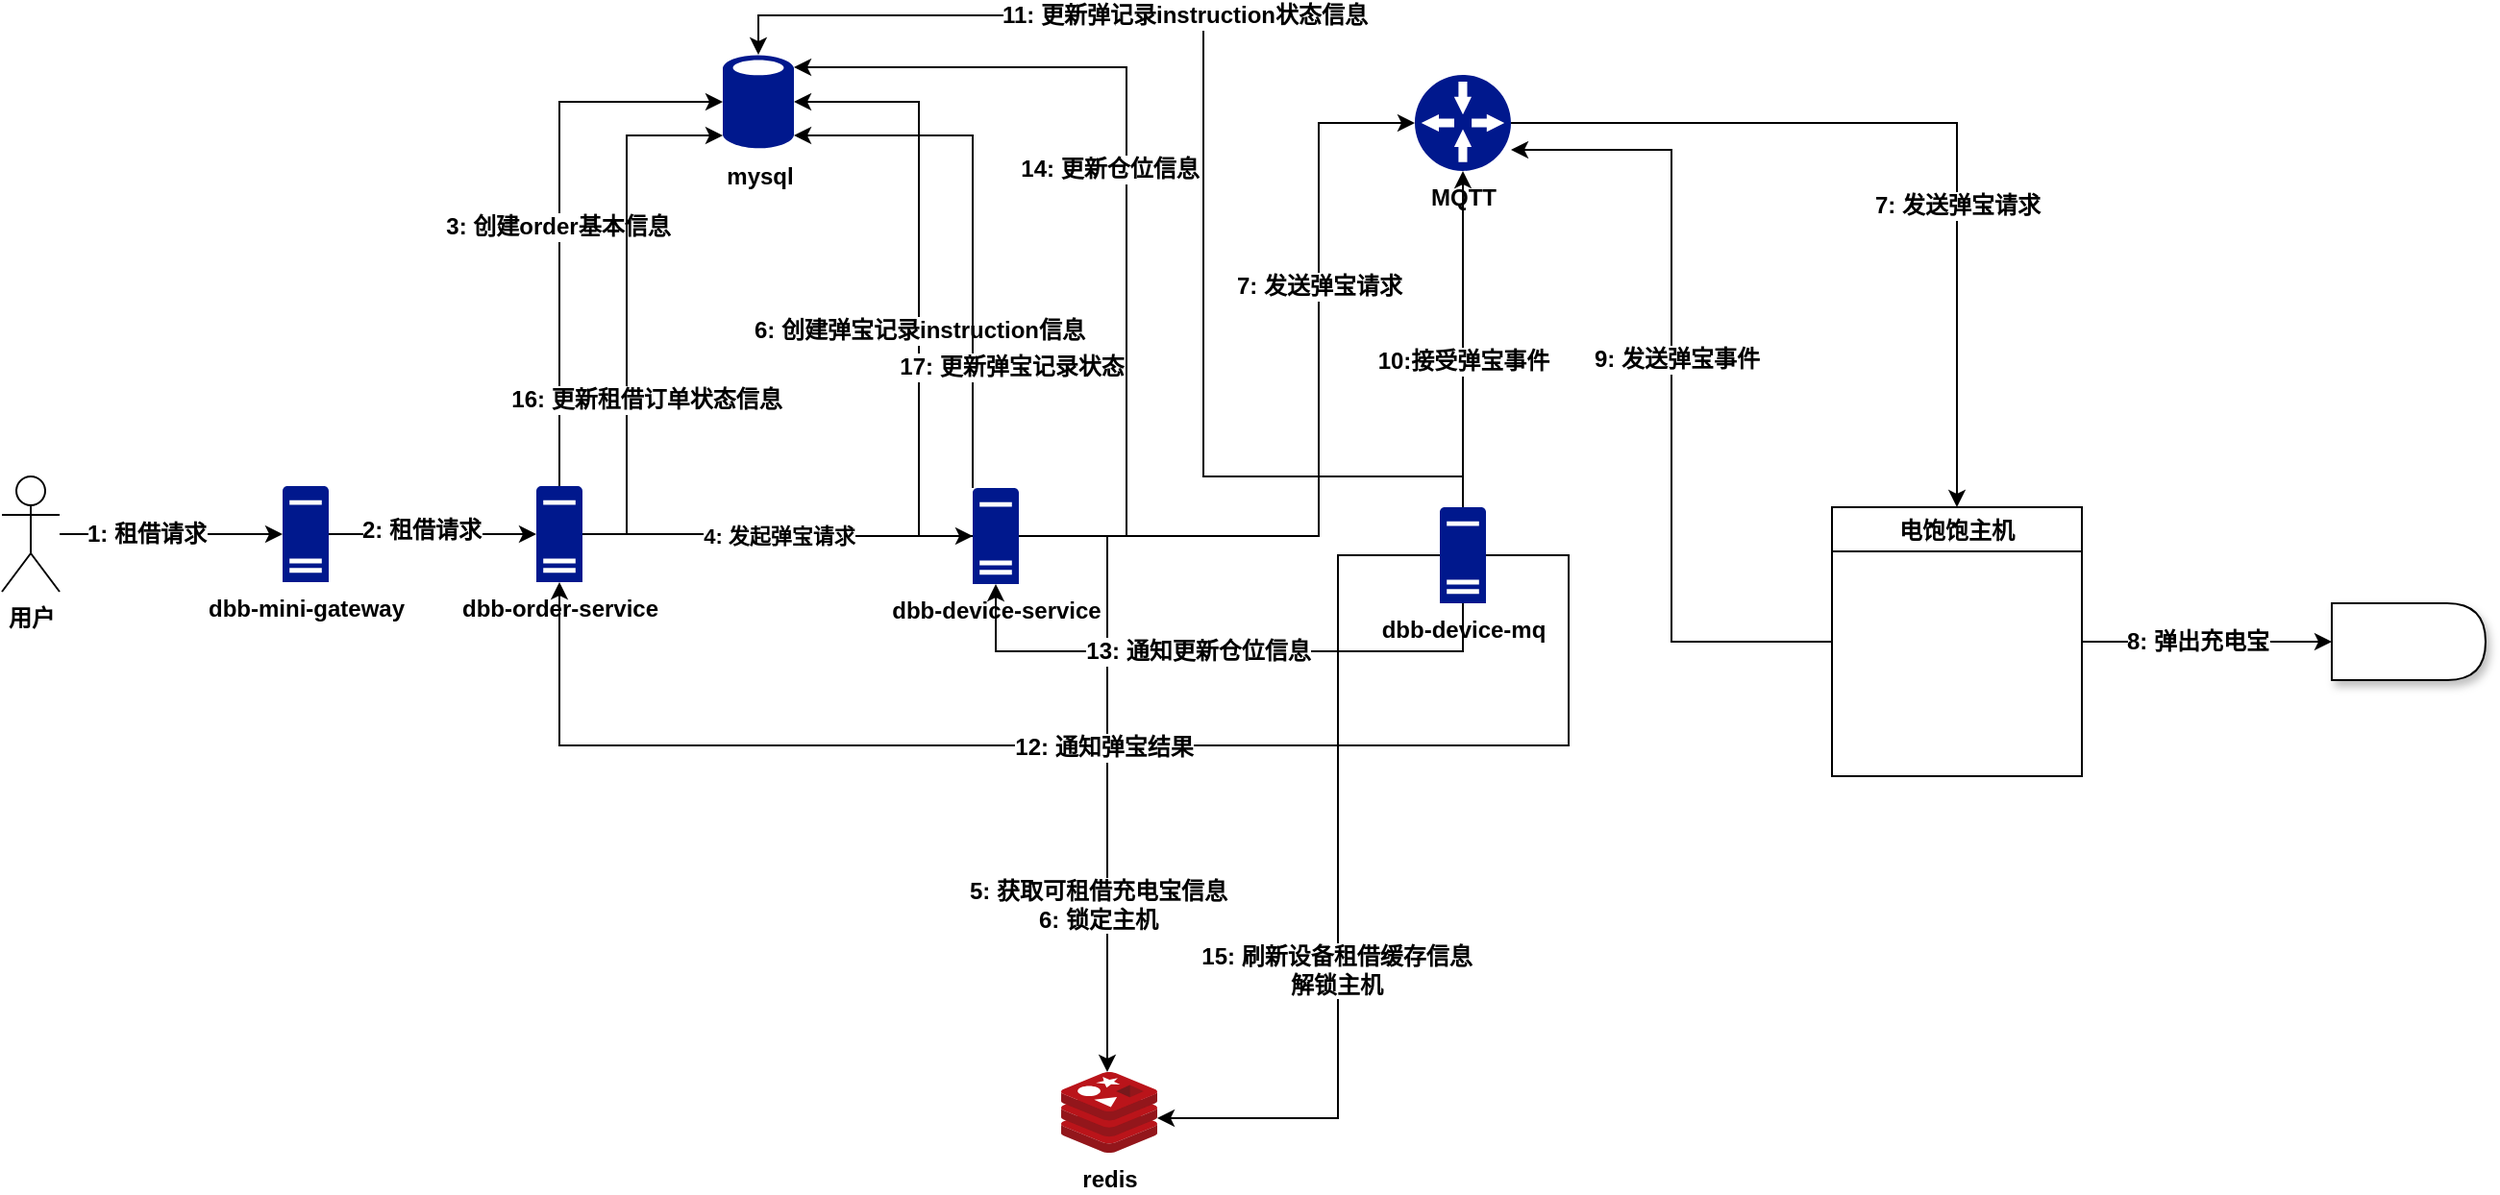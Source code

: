 <mxfile version="12.2.6" type="github" pages="1">
  <diagram id="E6mZis0rzN9z0cpXUbIy" name="第 1 页">
    <mxGraphModel dx="1426" dy="793" grid="1" gridSize="10" guides="1" tooltips="1" connect="1" arrows="1" fold="1" page="1" pageScale="1" pageWidth="3300" pageHeight="4681" math="0" shadow="0">
      <root>
        <mxCell id="0"/>
        <mxCell id="1" parent="0"/>
        <mxCell id="2chJvBkL3SxL0DrdK62e-13" style="edgeStyle=orthogonalEdgeStyle;rounded=0;orthogonalLoop=1;jettySize=auto;html=1;entryX=0;entryY=0.5;entryDx=0;entryDy=0;entryPerimeter=0;fontStyle=1" parent="1" source="1ESeGN69Pckd7pXNOVfS-1" target="2chJvBkL3SxL0DrdK62e-12" edge="1">
          <mxGeometry relative="1" as="geometry"/>
        </mxCell>
        <mxCell id="2chJvBkL3SxL0DrdK62e-14" value="1: 租借请求" style="text;html=1;resizable=0;points=[];align=center;verticalAlign=middle;labelBackgroundColor=#ffffff;fontStyle=1" parent="2chJvBkL3SxL0DrdK62e-13" vertex="1" connectable="0">
          <mxGeometry x="-0.234" relative="1" as="geometry">
            <mxPoint as="offset"/>
          </mxGeometry>
        </mxCell>
        <mxCell id="1ESeGN69Pckd7pXNOVfS-1" value="&lt;b&gt;用户&lt;/b&gt;" style="shape=umlActor;verticalLabelPosition=bottom;labelBackgroundColor=#ffffff;verticalAlign=top;html=1;outlineConnect=0;" parent="1" vertex="1">
          <mxGeometry x="55" y="350" width="30" height="60" as="geometry"/>
        </mxCell>
        <mxCell id="2chJvBkL3SxL0DrdK62e-50" style="edgeStyle=orthogonalEdgeStyle;rounded=0;orthogonalLoop=1;jettySize=auto;html=1;entryX=0;entryY=0.5;entryDx=0;entryDy=0;" parent="1" source="1ESeGN69Pckd7pXNOVfS-6" target="2chJvBkL3SxL0DrdK62e-46" edge="1">
          <mxGeometry relative="1" as="geometry"/>
        </mxCell>
        <mxCell id="2chJvBkL3SxL0DrdK62e-52" value="&lt;b&gt;8: 弹出充电宝&lt;/b&gt;" style="text;html=1;resizable=0;points=[];align=center;verticalAlign=middle;labelBackgroundColor=#ffffff;" parent="2chJvBkL3SxL0DrdK62e-50" vertex="1" connectable="0">
          <mxGeometry x="-0.277" y="2" relative="1" as="geometry">
            <mxPoint x="13" y="2" as="offset"/>
          </mxGeometry>
        </mxCell>
        <mxCell id="2chJvBkL3SxL0DrdK62e-55" style="edgeStyle=orthogonalEdgeStyle;rounded=0;orthogonalLoop=1;jettySize=auto;html=1;entryX=1;entryY=0.78;entryDx=0;entryDy=0;entryPerimeter=0;" parent="1" source="1ESeGN69Pckd7pXNOVfS-6" target="2chJvBkL3SxL0DrdK62e-6" edge="1">
          <mxGeometry relative="1" as="geometry"/>
        </mxCell>
        <mxCell id="2chJvBkL3SxL0DrdK62e-56" value="&lt;b&gt;9: 发送弹宝事件&lt;/b&gt;" style="text;html=1;resizable=0;points=[];align=center;verticalAlign=middle;labelBackgroundColor=#ffffff;" parent="2chJvBkL3SxL0DrdK62e-55" vertex="1" connectable="0">
          <mxGeometry x="0.089" y="-2" relative="1" as="geometry">
            <mxPoint as="offset"/>
          </mxGeometry>
        </mxCell>
        <mxCell id="1ESeGN69Pckd7pXNOVfS-6" value="电饱饱主机" style="swimlane;" parent="1" vertex="1">
          <mxGeometry x="1007" y="366" width="130" height="140" as="geometry"/>
        </mxCell>
        <mxCell id="2chJvBkL3SxL0DrdK62e-48" style="edgeStyle=orthogonalEdgeStyle;rounded=0;orthogonalLoop=1;jettySize=auto;html=1;entryX=0.5;entryY=0;entryDx=0;entryDy=0;" parent="1" source="2chJvBkL3SxL0DrdK62e-6" target="1ESeGN69Pckd7pXNOVfS-6" edge="1">
          <mxGeometry relative="1" as="geometry"/>
        </mxCell>
        <mxCell id="2chJvBkL3SxL0DrdK62e-49" value="&lt;b&gt;7: 发送弹宝请求&lt;/b&gt;" style="text;html=1;resizable=0;points=[];align=center;verticalAlign=middle;labelBackgroundColor=#ffffff;" parent="2chJvBkL3SxL0DrdK62e-48" vertex="1" connectable="0">
          <mxGeometry x="0.273" relative="1" as="geometry">
            <mxPoint as="offset"/>
          </mxGeometry>
        </mxCell>
        <mxCell id="2chJvBkL3SxL0DrdK62e-6" value="MQTT" style="aspect=fixed;pointerEvents=1;shadow=0;dashed=0;html=1;strokeColor=none;labelPosition=center;verticalLabelPosition=bottom;verticalAlign=top;align=center;fillColor=#00188D;shape=mxgraph.mscae.enterprise.gateway;fontStyle=1" parent="1" vertex="1">
          <mxGeometry x="790" y="141" width="50" height="50" as="geometry"/>
        </mxCell>
        <mxCell id="2chJvBkL3SxL0DrdK62e-28" style="edgeStyle=orthogonalEdgeStyle;rounded=0;orthogonalLoop=1;jettySize=auto;html=1;entryX=0;entryY=0.5;entryDx=0;entryDy=0;entryPerimeter=0;" parent="1" source="2chJvBkL3SxL0DrdK62e-7" target="2chJvBkL3SxL0DrdK62e-15" edge="1">
          <mxGeometry relative="1" as="geometry">
            <Array as="points">
              <mxPoint x="345" y="155"/>
            </Array>
          </mxGeometry>
        </mxCell>
        <mxCell id="2chJvBkL3SxL0DrdK62e-29" value="&lt;b&gt;3: 创建order基本信息&lt;/b&gt;" style="text;html=1;resizable=0;points=[];align=center;verticalAlign=middle;labelBackgroundColor=#ffffff;" parent="2chJvBkL3SxL0DrdK62e-28" vertex="1" connectable="0">
          <mxGeometry x="-0.053" y="1" relative="1" as="geometry">
            <mxPoint as="offset"/>
          </mxGeometry>
        </mxCell>
        <mxCell id="2chJvBkL3SxL0DrdK62e-30" value="&lt;b&gt;4: 发起弹宝请求&lt;br&gt;&lt;/b&gt;" style="edgeStyle=orthogonalEdgeStyle;rounded=0;orthogonalLoop=1;jettySize=auto;html=1;entryX=0;entryY=0.5;entryDx=0;entryDy=0;entryPerimeter=0;" parent="1" source="2chJvBkL3SxL0DrdK62e-7" target="2chJvBkL3SxL0DrdK62e-8" edge="1">
          <mxGeometry relative="1" as="geometry"/>
        </mxCell>
        <mxCell id="Uqirq0yxmopc6vjqkCWa-3" style="edgeStyle=orthogonalEdgeStyle;rounded=0;orthogonalLoop=1;jettySize=auto;html=1;entryX=0;entryY=0.85;entryDx=0;entryDy=0;entryPerimeter=0;" edge="1" parent="1" source="2chJvBkL3SxL0DrdK62e-7" target="2chJvBkL3SxL0DrdK62e-15">
          <mxGeometry relative="1" as="geometry">
            <Array as="points">
              <mxPoint x="380" y="380"/>
              <mxPoint x="380" y="173"/>
            </Array>
          </mxGeometry>
        </mxCell>
        <mxCell id="Uqirq0yxmopc6vjqkCWa-4" value="&lt;b&gt;16: 更新租借订单状态信息&lt;/b&gt;" style="text;html=1;resizable=0;points=[];align=center;verticalAlign=middle;labelBackgroundColor=#ffffff;" vertex="1" connectable="0" parent="Uqirq0yxmopc6vjqkCWa-3">
          <mxGeometry x="-0.121" relative="1" as="geometry">
            <mxPoint x="10" y="30" as="offset"/>
          </mxGeometry>
        </mxCell>
        <mxCell id="2chJvBkL3SxL0DrdK62e-7" value="dbb-order-service" style="aspect=fixed;pointerEvents=1;shadow=0;dashed=0;html=1;strokeColor=none;labelPosition=center;verticalLabelPosition=bottom;verticalAlign=top;align=center;fillColor=#00188D;shape=mxgraph.mscae.enterprise.server_generic;fontStyle=1" parent="1" vertex="1">
          <mxGeometry x="333" y="355" width="24" height="50" as="geometry"/>
        </mxCell>
        <mxCell id="2chJvBkL3SxL0DrdK62e-36" style="edgeStyle=orthogonalEdgeStyle;rounded=0;orthogonalLoop=1;jettySize=auto;html=1;entryX=1;entryY=0.5;entryDx=0;entryDy=0;entryPerimeter=0;" parent="1" source="2chJvBkL3SxL0DrdK62e-8" target="2chJvBkL3SxL0DrdK62e-15" edge="1">
          <mxGeometry relative="1" as="geometry">
            <Array as="points">
              <mxPoint x="532" y="155"/>
            </Array>
          </mxGeometry>
        </mxCell>
        <mxCell id="2chJvBkL3SxL0DrdK62e-38" value="6: 创建弹宝记录instruction信息" style="text;html=1;resizable=0;points=[];align=center;verticalAlign=middle;labelBackgroundColor=#ffffff;fontStyle=1" parent="2chJvBkL3SxL0DrdK62e-36" vertex="1" connectable="0">
          <mxGeometry x="-0.023" y="-1" relative="1" as="geometry">
            <mxPoint x="-1" y="21" as="offset"/>
          </mxGeometry>
        </mxCell>
        <mxCell id="2chJvBkL3SxL0DrdK62e-39" style="edgeStyle=orthogonalEdgeStyle;rounded=0;orthogonalLoop=1;jettySize=auto;html=1;" parent="1" source="2chJvBkL3SxL0DrdK62e-8" target="2chJvBkL3SxL0DrdK62e-16" edge="1">
          <mxGeometry relative="1" as="geometry">
            <Array as="points">
              <mxPoint x="630" y="381"/>
            </Array>
          </mxGeometry>
        </mxCell>
        <mxCell id="2chJvBkL3SxL0DrdK62e-40" value="5: 获取可租借充电宝信息&lt;br&gt;6: 锁定主机" style="text;html=1;resizable=0;points=[];align=center;verticalAlign=middle;labelBackgroundColor=#ffffff;fontStyle=1" parent="2chJvBkL3SxL0DrdK62e-39" vertex="1" connectable="0">
          <mxGeometry x="0.24" y="-3" relative="1" as="geometry">
            <mxPoint x="-2" y="36" as="offset"/>
          </mxGeometry>
        </mxCell>
        <mxCell id="2chJvBkL3SxL0DrdK62e-41" style="edgeStyle=orthogonalEdgeStyle;rounded=0;orthogonalLoop=1;jettySize=auto;html=1;entryX=0;entryY=0.5;entryDx=0;entryDy=0;entryPerimeter=0;" parent="1" source="2chJvBkL3SxL0DrdK62e-8" target="2chJvBkL3SxL0DrdK62e-6" edge="1">
          <mxGeometry relative="1" as="geometry">
            <Array as="points">
              <mxPoint x="740" y="381"/>
              <mxPoint x="740" y="166"/>
            </Array>
          </mxGeometry>
        </mxCell>
        <mxCell id="2chJvBkL3SxL0DrdK62e-42" value="&lt;b&gt;7: 发送弹宝请求&lt;br&gt;&lt;/b&gt;" style="text;html=1;resizable=0;points=[];align=center;verticalAlign=middle;labelBackgroundColor=#ffffff;" parent="2chJvBkL3SxL0DrdK62e-41" vertex="1" connectable="0">
          <mxGeometry x="-0.1" y="1" relative="1" as="geometry">
            <mxPoint x="1" y="-97" as="offset"/>
          </mxGeometry>
        </mxCell>
        <mxCell id="Uqirq0yxmopc6vjqkCWa-5" style="edgeStyle=orthogonalEdgeStyle;rounded=0;orthogonalLoop=1;jettySize=auto;html=1;entryX=1;entryY=0.85;entryDx=0;entryDy=0;entryPerimeter=0;" edge="1" parent="1" source="2chJvBkL3SxL0DrdK62e-8" target="2chJvBkL3SxL0DrdK62e-15">
          <mxGeometry relative="1" as="geometry">
            <mxPoint x="570" y="330" as="targetPoint"/>
            <Array as="points">
              <mxPoint x="560" y="380"/>
              <mxPoint x="560" y="173"/>
            </Array>
          </mxGeometry>
        </mxCell>
        <mxCell id="Uqirq0yxmopc6vjqkCWa-6" value="17: 更新弹宝记录状态" style="text;html=1;resizable=0;points=[];align=center;verticalAlign=middle;labelBackgroundColor=#ffffff;fontStyle=1" vertex="1" connectable="0" parent="Uqirq0yxmopc6vjqkCWa-5">
          <mxGeometry x="-0.598" relative="1" as="geometry">
            <mxPoint x="20" y="-8" as="offset"/>
          </mxGeometry>
        </mxCell>
        <mxCell id="Uqirq0yxmopc6vjqkCWa-9" style="edgeStyle=orthogonalEdgeStyle;rounded=0;orthogonalLoop=1;jettySize=auto;html=1;entryX=1;entryY=0.14;entryDx=0;entryDy=0;entryPerimeter=0;" edge="1" parent="1" source="2chJvBkL3SxL0DrdK62e-8" target="2chJvBkL3SxL0DrdK62e-15">
          <mxGeometry relative="1" as="geometry">
            <Array as="points">
              <mxPoint x="640" y="381"/>
              <mxPoint x="640" y="137"/>
            </Array>
          </mxGeometry>
        </mxCell>
        <mxCell id="Uqirq0yxmopc6vjqkCWa-10" value="14: 更新仓位信息" style="text;html=1;resizable=0;points=[];align=center;verticalAlign=middle;labelBackgroundColor=#ffffff;fontStyle=1" vertex="1" connectable="0" parent="Uqirq0yxmopc6vjqkCWa-9">
          <mxGeometry x="0.065" y="1" relative="1" as="geometry">
            <mxPoint x="-8" y="5" as="offset"/>
          </mxGeometry>
        </mxCell>
        <mxCell id="2chJvBkL3SxL0DrdK62e-8" value="dbb-device-service" style="aspect=fixed;pointerEvents=1;shadow=0;dashed=0;html=1;strokeColor=none;labelPosition=center;verticalLabelPosition=bottom;verticalAlign=top;align=center;fillColor=#00188D;shape=mxgraph.mscae.enterprise.server_generic;fontStyle=1" parent="1" vertex="1">
          <mxGeometry x="560" y="356" width="24" height="50" as="geometry"/>
        </mxCell>
        <mxCell id="2chJvBkL3SxL0DrdK62e-18" style="edgeStyle=orthogonalEdgeStyle;rounded=0;orthogonalLoop=1;jettySize=auto;html=1;entryX=0;entryY=0.5;entryDx=0;entryDy=0;entryPerimeter=0;" parent="1" source="2chJvBkL3SxL0DrdK62e-12" target="2chJvBkL3SxL0DrdK62e-7" edge="1">
          <mxGeometry relative="1" as="geometry"/>
        </mxCell>
        <mxCell id="2chJvBkL3SxL0DrdK62e-20" value="2: 租借请求" style="text;html=1;resizable=0;points=[];align=center;verticalAlign=middle;labelBackgroundColor=#ffffff;fontStyle=1" parent="2chJvBkL3SxL0DrdK62e-18" vertex="1" connectable="0">
          <mxGeometry x="-0.222" y="2" relative="1" as="geometry">
            <mxPoint x="6" as="offset"/>
          </mxGeometry>
        </mxCell>
        <mxCell id="2chJvBkL3SxL0DrdK62e-12" value="dbb-mini-gateway" style="aspect=fixed;pointerEvents=1;shadow=0;dashed=0;html=1;strokeColor=none;labelPosition=center;verticalLabelPosition=bottom;verticalAlign=top;align=center;fillColor=#00188D;shape=mxgraph.mscae.enterprise.server_generic;fontStyle=1" parent="1" vertex="1">
          <mxGeometry x="201" y="355" width="24" height="50" as="geometry"/>
        </mxCell>
        <mxCell id="2chJvBkL3SxL0DrdK62e-15" value="mysql" style="aspect=fixed;pointerEvents=1;shadow=0;dashed=0;html=1;strokeColor=none;labelPosition=center;verticalLabelPosition=bottom;verticalAlign=top;align=center;fillColor=#00188D;shape=mxgraph.mscae.enterprise.database_generic;fontStyle=1" parent="1" vertex="1">
          <mxGeometry x="430" y="130" width="37" height="50" as="geometry"/>
        </mxCell>
        <mxCell id="2chJvBkL3SxL0DrdK62e-16" value="redis" style="aspect=fixed;html=1;points=[];align=center;image;fontSize=12;image=img/lib/mscae/Cache_Redis_Product.svg;fontStyle=1" parent="1" vertex="1">
          <mxGeometry x="606" y="660" width="50" height="42" as="geometry"/>
        </mxCell>
        <mxCell id="2chJvBkL3SxL0DrdK62e-46" value="" style="shape=delay;whiteSpace=wrap;html=1;shadow=1;direction=south;rotation=-90;" parent="1" vertex="1">
          <mxGeometry x="1287" y="396" width="40" height="80" as="geometry"/>
        </mxCell>
        <mxCell id="2chJvBkL3SxL0DrdK62e-60" style="edgeStyle=orthogonalEdgeStyle;rounded=0;orthogonalLoop=1;jettySize=auto;html=1;" parent="1" source="2chJvBkL3SxL0DrdK62e-57" target="2chJvBkL3SxL0DrdK62e-6" edge="1">
          <mxGeometry relative="1" as="geometry"/>
        </mxCell>
        <mxCell id="2chJvBkL3SxL0DrdK62e-61" value="10:接受弹宝事件" style="text;html=1;resizable=0;points=[];align=center;verticalAlign=middle;labelBackgroundColor=#ffffff;fontStyle=1" parent="2chJvBkL3SxL0DrdK62e-60" vertex="1" connectable="0">
          <mxGeometry x="-0.131" relative="1" as="geometry">
            <mxPoint as="offset"/>
          </mxGeometry>
        </mxCell>
        <mxCell id="2chJvBkL3SxL0DrdK62e-64" style="edgeStyle=orthogonalEdgeStyle;rounded=0;orthogonalLoop=1;jettySize=auto;html=1;entryX=0.5;entryY=0.01;entryDx=0;entryDy=0;entryPerimeter=0;" parent="1" source="2chJvBkL3SxL0DrdK62e-57" target="2chJvBkL3SxL0DrdK62e-15" edge="1">
          <mxGeometry relative="1" as="geometry">
            <Array as="points">
              <mxPoint x="815" y="350"/>
              <mxPoint x="680" y="350"/>
              <mxPoint x="680" y="110"/>
              <mxPoint x="449" y="110"/>
            </Array>
          </mxGeometry>
        </mxCell>
        <mxCell id="2chJvBkL3SxL0DrdK62e-65" value="&lt;b&gt;11: 更新弹记录instruction状态信息&lt;/b&gt;" style="text;html=1;resizable=0;points=[];align=center;verticalAlign=middle;labelBackgroundColor=#ffffff;" parent="2chJvBkL3SxL0DrdK62e-64" vertex="1" connectable="0">
          <mxGeometry x="0.556" y="-1" relative="1" as="geometry">
            <mxPoint x="99" y="1" as="offset"/>
          </mxGeometry>
        </mxCell>
        <mxCell id="2chJvBkL3SxL0DrdK62e-66" style="edgeStyle=orthogonalEdgeStyle;rounded=0;orthogonalLoop=1;jettySize=auto;html=1;entryX=0.5;entryY=1;entryDx=0;entryDy=0;entryPerimeter=0;exitX=1;exitY=0.5;exitDx=0;exitDy=0;exitPerimeter=0;" parent="1" source="2chJvBkL3SxL0DrdK62e-57" target="2chJvBkL3SxL0DrdK62e-7" edge="1">
          <mxGeometry relative="1" as="geometry">
            <Array as="points">
              <mxPoint x="870" y="391"/>
              <mxPoint x="870" y="490"/>
              <mxPoint x="345" y="490"/>
            </Array>
          </mxGeometry>
        </mxCell>
        <mxCell id="2chJvBkL3SxL0DrdK62e-67" value="&lt;b&gt;12: 通知弹宝结果&lt;/b&gt;" style="text;html=1;resizable=0;points=[];align=center;verticalAlign=middle;labelBackgroundColor=#ffffff;" parent="2chJvBkL3SxL0DrdK62e-66" vertex="1" connectable="0">
          <mxGeometry x="0.023" y="1" relative="1" as="geometry">
            <mxPoint as="offset"/>
          </mxGeometry>
        </mxCell>
        <mxCell id="Uqirq0yxmopc6vjqkCWa-7" style="edgeStyle=orthogonalEdgeStyle;rounded=0;orthogonalLoop=1;jettySize=auto;html=1;entryX=0.5;entryY=1;entryDx=0;entryDy=0;entryPerimeter=0;" edge="1" parent="1" source="2chJvBkL3SxL0DrdK62e-57" target="2chJvBkL3SxL0DrdK62e-8">
          <mxGeometry relative="1" as="geometry">
            <Array as="points">
              <mxPoint x="815" y="441"/>
              <mxPoint x="572" y="441"/>
            </Array>
          </mxGeometry>
        </mxCell>
        <mxCell id="Uqirq0yxmopc6vjqkCWa-8" value="13: 通知更新仓位信息" style="text;html=1;resizable=0;points=[];align=center;verticalAlign=middle;labelBackgroundColor=#ffffff;fontStyle=1" vertex="1" connectable="0" parent="Uqirq0yxmopc6vjqkCWa-7">
          <mxGeometry x="0.076" relative="1" as="geometry">
            <mxPoint as="offset"/>
          </mxGeometry>
        </mxCell>
        <mxCell id="Uqirq0yxmopc6vjqkCWa-11" style="edgeStyle=orthogonalEdgeStyle;rounded=0;orthogonalLoop=1;jettySize=auto;html=1;entryX=1;entryY=0.571;entryDx=0;entryDy=0;entryPerimeter=0;" edge="1" parent="1" source="2chJvBkL3SxL0DrdK62e-57" target="2chJvBkL3SxL0DrdK62e-16">
          <mxGeometry relative="1" as="geometry">
            <Array as="points">
              <mxPoint x="750" y="391"/>
              <mxPoint x="750" y="684"/>
            </Array>
          </mxGeometry>
        </mxCell>
        <mxCell id="Uqirq0yxmopc6vjqkCWa-12" value="15: 刷新设备租借缓存信息&lt;br&gt;解锁主机" style="text;html=1;resizable=0;points=[];align=center;verticalAlign=middle;labelBackgroundColor=#ffffff;fontStyle=1" vertex="1" connectable="0" parent="Uqirq0yxmopc6vjqkCWa-11">
          <mxGeometry x="0.223" y="-1" relative="1" as="geometry">
            <mxPoint as="offset"/>
          </mxGeometry>
        </mxCell>
        <mxCell id="2chJvBkL3SxL0DrdK62e-57" value="dbb-device-mq" style="aspect=fixed;pointerEvents=1;shadow=0;dashed=0;html=1;strokeColor=none;labelPosition=center;verticalLabelPosition=bottom;verticalAlign=top;align=center;fillColor=#00188D;shape=mxgraph.mscae.enterprise.server_generic;fontStyle=1" parent="1" vertex="1">
          <mxGeometry x="803" y="366" width="24" height="50" as="geometry"/>
        </mxCell>
      </root>
    </mxGraphModel>
  </diagram>
</mxfile>
